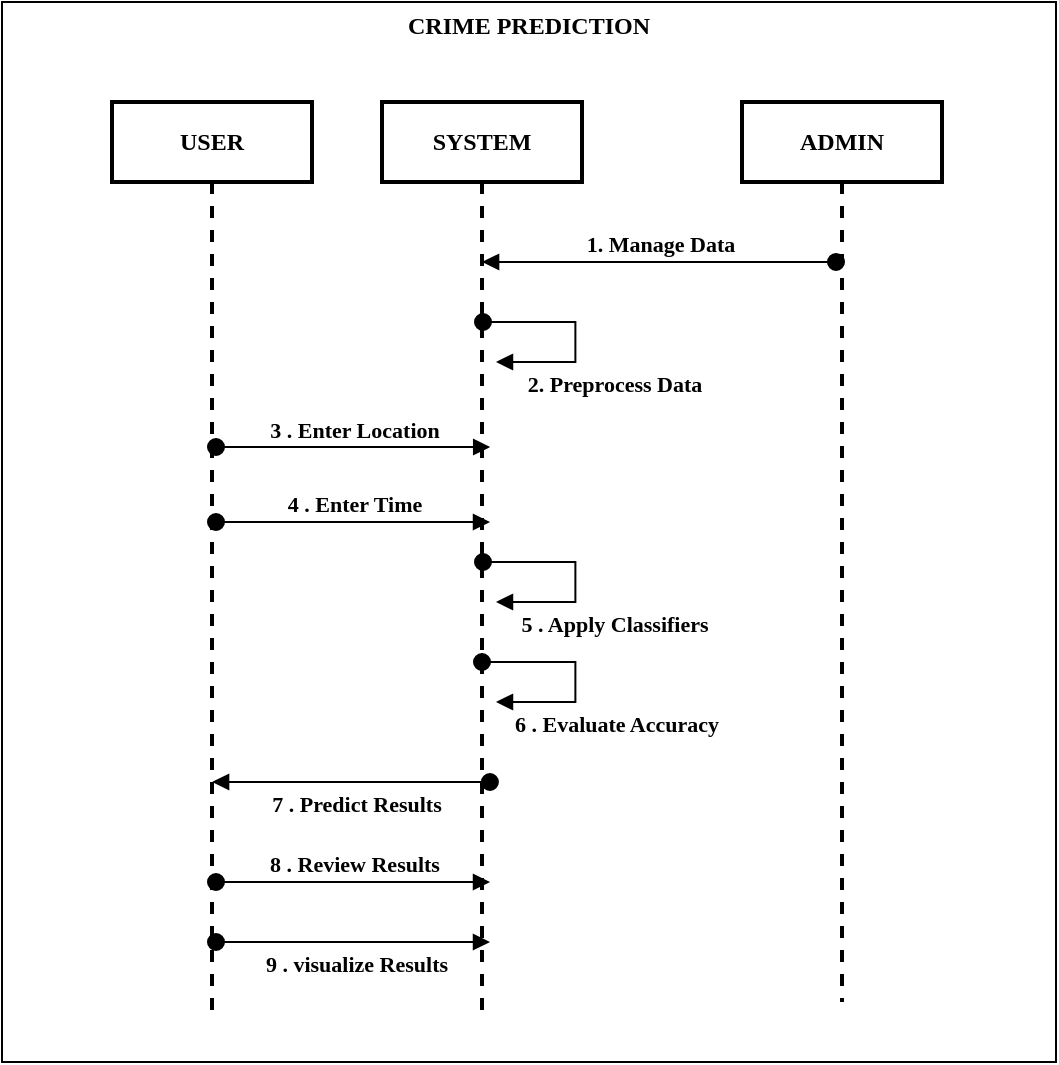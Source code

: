<mxfile version="24.2.5" type="github">
  <diagram name="Page-1" id="W1_9usUX-t7cK1rEpgE-">
    <mxGraphModel dx="1000" dy="497" grid="1" gridSize="10" guides="1" tooltips="1" connect="1" arrows="1" fold="1" page="1" pageScale="1" pageWidth="850" pageHeight="1100" math="0" shadow="0">
      <root>
        <mxCell id="0" />
        <mxCell id="1" parent="0" />
        <mxCell id="k5pazSggRhhLv66Wo6SQ-1" value="&lt;font face=&quot;Verdana&quot;&gt;CRIME PREDICTION&lt;/font&gt;" style="swimlane;whiteSpace=wrap;html=1;hachureGap=4;fontFamily=Architects Daughter;fontSource=https%3A%2F%2Ffonts.googleapis.com%2Fcss%3Ffamily%3DArchitects%2BDaughter;startSize=23;swimlaneLine=0;" vertex="1" parent="1">
          <mxGeometry x="133" y="40" width="527" height="530" as="geometry" />
        </mxCell>
        <mxCell id="k5pazSggRhhLv66Wo6SQ-4" value="&lt;font face=&quot;Verdana&quot;&gt;&lt;b&gt;ADMIN&lt;/b&gt;&lt;/font&gt;" style="shape=umlLifeline;perimeter=lifelinePerimeter;whiteSpace=wrap;html=1;container=1;dropTarget=0;collapsible=0;recursiveResize=0;outlineConnect=0;portConstraint=eastwest;newEdgeStyle={&quot;edgeStyle&quot;:&quot;elbowEdgeStyle&quot;,&quot;elbow&quot;:&quot;vertical&quot;,&quot;curved&quot;:0,&quot;rounded&quot;:0};hachureGap=4;fontFamily=Architects Daughter;fontSource=https%3A%2F%2Ffonts.googleapis.com%2Fcss%3Ffamily%3DArchitects%2BDaughter;strokeWidth=2;" vertex="1" parent="k5pazSggRhhLv66Wo6SQ-1">
          <mxGeometry x="370" y="50" width="100" height="450" as="geometry" />
        </mxCell>
        <mxCell id="k5pazSggRhhLv66Wo6SQ-2" value="&lt;font face=&quot;Verdana&quot;&gt;&lt;b&gt;USER&lt;/b&gt;&lt;/font&gt;" style="shape=umlLifeline;perimeter=lifelinePerimeter;whiteSpace=wrap;html=1;container=1;dropTarget=0;collapsible=0;recursiveResize=0;outlineConnect=0;portConstraint=eastwest;newEdgeStyle={&quot;edgeStyle&quot;:&quot;elbowEdgeStyle&quot;,&quot;elbow&quot;:&quot;vertical&quot;,&quot;curved&quot;:0,&quot;rounded&quot;:0};hachureGap=4;fontFamily=Architects Daughter;fontSource=https%3A%2F%2Ffonts.googleapis.com%2Fcss%3Ffamily%3DArchitects%2BDaughter;strokeWidth=2;" vertex="1" parent="k5pazSggRhhLv66Wo6SQ-1">
          <mxGeometry x="55" y="50" width="100" height="460" as="geometry" />
        </mxCell>
        <mxCell id="k5pazSggRhhLv66Wo6SQ-3" value="&lt;font face=&quot;Verdana&quot;&gt;&lt;b&gt;SYSTEM&lt;/b&gt;&lt;/font&gt;" style="shape=umlLifeline;perimeter=lifelinePerimeter;whiteSpace=wrap;html=1;container=1;dropTarget=0;collapsible=0;recursiveResize=0;outlineConnect=0;portConstraint=eastwest;newEdgeStyle={&quot;edgeStyle&quot;:&quot;elbowEdgeStyle&quot;,&quot;elbow&quot;:&quot;vertical&quot;,&quot;curved&quot;:0,&quot;rounded&quot;:0};hachureGap=4;fontFamily=Architects Daughter;fontSource=https%3A%2F%2Ffonts.googleapis.com%2Fcss%3Ffamily%3DArchitects%2BDaughter;strokeWidth=2;" vertex="1" parent="k5pazSggRhhLv66Wo6SQ-1">
          <mxGeometry x="190" y="50" width="100" height="460" as="geometry" />
        </mxCell>
        <mxCell id="k5pazSggRhhLv66Wo6SQ-5" value="&lt;font face=&quot;Verdana&quot;&gt;&lt;b&gt;1.&amp;nbsp;&lt;/b&gt;&lt;/font&gt;&lt;b style=&quot;font-family: Verdana;&quot;&gt;Manage Data&lt;/b&gt;" style="html=1;verticalAlign=bottom;startArrow=oval;startFill=1;endArrow=block;startSize=8;curved=0;rounded=0;hachureGap=4;fontFamily=Architects Daughter;fontSource=https%3A%2F%2Ffonts.googleapis.com%2Fcss%3Ffamily%3DArchitects%2BDaughter;" edge="1" parent="k5pazSggRhhLv66Wo6SQ-1">
          <mxGeometry width="60" relative="1" as="geometry">
            <mxPoint x="417" y="130" as="sourcePoint" />
            <mxPoint x="240.048" y="130" as="targetPoint" />
          </mxGeometry>
        </mxCell>
        <mxCell id="k5pazSggRhhLv66Wo6SQ-7" value="&lt;font face=&quot;Verdana&quot;&gt;&lt;b&gt;2. Preprocess Data&lt;/b&gt;&lt;/font&gt;" style="html=1;verticalAlign=bottom;startArrow=oval;startFill=1;endArrow=block;startSize=8;curved=0;rounded=0;hachureGap=4;fontFamily=Architects Daughter;fontSource=https%3A%2F%2Ffonts.googleapis.com%2Fcss%3Ffamily%3DArchitects%2BDaughter;" edge="1" parent="k5pazSggRhhLv66Wo6SQ-1" source="k5pazSggRhhLv66Wo6SQ-3">
          <mxGeometry x="0.254" y="29" width="60" relative="1" as="geometry">
            <mxPoint x="247.0" y="160" as="sourcePoint" />
            <mxPoint x="247.0" y="180" as="targetPoint" />
            <Array as="points">
              <mxPoint x="286.69" y="160" />
              <mxPoint x="286.69" y="180" />
            </Array>
            <mxPoint x="20" y="-9" as="offset" />
          </mxGeometry>
        </mxCell>
        <mxCell id="k5pazSggRhhLv66Wo6SQ-8" value="&lt;font face=&quot;Verdana&quot;&gt;&lt;b&gt;3 . Enter Location&lt;/b&gt;&lt;/font&gt;" style="html=1;verticalAlign=bottom;startArrow=oval;startFill=1;endArrow=block;startSize=8;curved=0;rounded=0;hachureGap=4;fontFamily=Architects Daughter;fontSource=https%3A%2F%2Ffonts.googleapis.com%2Fcss%3Ffamily%3DArchitects%2BDaughter;exitX=0.469;exitY=0.375;exitDx=0;exitDy=0;exitPerimeter=0;" edge="1" parent="k5pazSggRhhLv66Wo6SQ-1">
          <mxGeometry width="60" relative="1" as="geometry">
            <mxPoint x="107.0" y="222.5" as="sourcePoint" />
            <mxPoint x="244.1" y="222.5" as="targetPoint" />
          </mxGeometry>
        </mxCell>
        <mxCell id="k5pazSggRhhLv66Wo6SQ-9" value="&lt;font face=&quot;Verdana&quot;&gt;&lt;b&gt;4 . Enter Time&lt;/b&gt;&lt;/font&gt;" style="html=1;verticalAlign=bottom;startArrow=oval;startFill=1;endArrow=block;startSize=8;curved=0;rounded=0;hachureGap=4;fontFamily=Architects Daughter;fontSource=https%3A%2F%2Ffonts.googleapis.com%2Fcss%3Ffamily%3DArchitects%2BDaughter;exitX=0.469;exitY=0.375;exitDx=0;exitDy=0;exitPerimeter=0;" edge="1" parent="k5pazSggRhhLv66Wo6SQ-1">
          <mxGeometry width="60" relative="1" as="geometry">
            <mxPoint x="107" y="260" as="sourcePoint" />
            <mxPoint x="244" y="260" as="targetPoint" />
          </mxGeometry>
        </mxCell>
        <mxCell id="k5pazSggRhhLv66Wo6SQ-12" value="&lt;font face=&quot;Verdana&quot;&gt;&lt;b&gt;7 . Predict Results&lt;/b&gt;&lt;/font&gt;" style="html=1;verticalAlign=bottom;startArrow=oval;startFill=1;endArrow=block;startSize=8;curved=0;rounded=0;hachureGap=4;fontFamily=Architects Daughter;fontSource=https%3A%2F%2Ffonts.googleapis.com%2Fcss%3Ffamily%3DArchitects%2BDaughter;" edge="1" parent="k5pazSggRhhLv66Wo6SQ-1">
          <mxGeometry x="-0.036" y="20" width="60" relative="1" as="geometry">
            <mxPoint x="243.95" y="390" as="sourcePoint" />
            <mxPoint x="105.048" y="390" as="targetPoint" />
            <mxPoint as="offset" />
          </mxGeometry>
        </mxCell>
        <mxCell id="k5pazSggRhhLv66Wo6SQ-13" value="&lt;font face=&quot;Verdana&quot;&gt;&lt;b&gt;8 . Review Results&lt;/b&gt;&lt;/font&gt;" style="html=1;verticalAlign=bottom;startArrow=oval;startFill=1;endArrow=block;startSize=8;curved=0;rounded=0;hachureGap=4;fontFamily=Architects Daughter;fontSource=https%3A%2F%2Ffonts.googleapis.com%2Fcss%3Ffamily%3DArchitects%2BDaughter;exitX=0.469;exitY=0.375;exitDx=0;exitDy=0;exitPerimeter=0;" edge="1" parent="k5pazSggRhhLv66Wo6SQ-1">
          <mxGeometry width="60" relative="1" as="geometry">
            <mxPoint x="107" y="440" as="sourcePoint" />
            <mxPoint x="244" y="440" as="targetPoint" />
          </mxGeometry>
        </mxCell>
        <mxCell id="k5pazSggRhhLv66Wo6SQ-14" value="&lt;font face=&quot;Verdana&quot;&gt;&lt;b&gt;9 . visualize Results&lt;/b&gt;&lt;/font&gt;" style="html=1;verticalAlign=bottom;startArrow=oval;startFill=1;endArrow=block;startSize=8;curved=0;rounded=0;hachureGap=4;fontFamily=Architects Daughter;fontSource=https%3A%2F%2Ffonts.googleapis.com%2Fcss%3Ffamily%3DArchitects%2BDaughter;exitX=0.469;exitY=0.375;exitDx=0;exitDy=0;exitPerimeter=0;" edge="1" parent="k5pazSggRhhLv66Wo6SQ-1">
          <mxGeometry x="0.022" y="-20" width="60" relative="1" as="geometry">
            <mxPoint x="107" y="470" as="sourcePoint" />
            <mxPoint x="244" y="470" as="targetPoint" />
            <mxPoint as="offset" />
          </mxGeometry>
        </mxCell>
        <mxCell id="k5pazSggRhhLv66Wo6SQ-10" value="&lt;font face=&quot;Verdana&quot;&gt;&lt;b&gt;5 . Apply Classifiers&lt;/b&gt;&lt;/font&gt;" style="html=1;verticalAlign=bottom;startArrow=oval;startFill=1;endArrow=block;startSize=8;curved=0;rounded=0;hachureGap=4;fontFamily=Architects Daughter;fontSource=https%3A%2F%2Ffonts.googleapis.com%2Fcss%3Ffamily%3DArchitects%2BDaughter;" edge="1" parent="1" source="k5pazSggRhhLv66Wo6SQ-3">
          <mxGeometry x="0.254" y="29" width="60" relative="1" as="geometry">
            <mxPoint x="380.0" y="320" as="sourcePoint" />
            <mxPoint x="380.0" y="340" as="targetPoint" />
            <Array as="points">
              <mxPoint x="419.69" y="320" />
              <mxPoint x="419.69" y="340" />
            </Array>
            <mxPoint x="20" y="-9" as="offset" />
          </mxGeometry>
        </mxCell>
        <mxCell id="k5pazSggRhhLv66Wo6SQ-11" value="&lt;font face=&quot;Verdana&quot;&gt;&lt;b&gt;6 . Evaluate Accuracy&lt;/b&gt;&lt;/font&gt;" style="html=1;verticalAlign=bottom;startArrow=oval;startFill=1;endArrow=block;startSize=8;curved=0;rounded=0;hachureGap=4;fontFamily=Architects Daughter;fontSource=https%3A%2F%2Ffonts.googleapis.com%2Fcss%3Ffamily%3DArchitects%2BDaughter;" edge="1" parent="1">
          <mxGeometry x="0.254" y="29" width="60" relative="1" as="geometry">
            <mxPoint x="373" y="370" as="sourcePoint" />
            <mxPoint x="380.0" y="390" as="targetPoint" />
            <Array as="points">
              <mxPoint x="419.69" y="370" />
              <mxPoint x="419.69" y="390" />
            </Array>
            <mxPoint x="20" y="-9" as="offset" />
          </mxGeometry>
        </mxCell>
      </root>
    </mxGraphModel>
  </diagram>
</mxfile>
